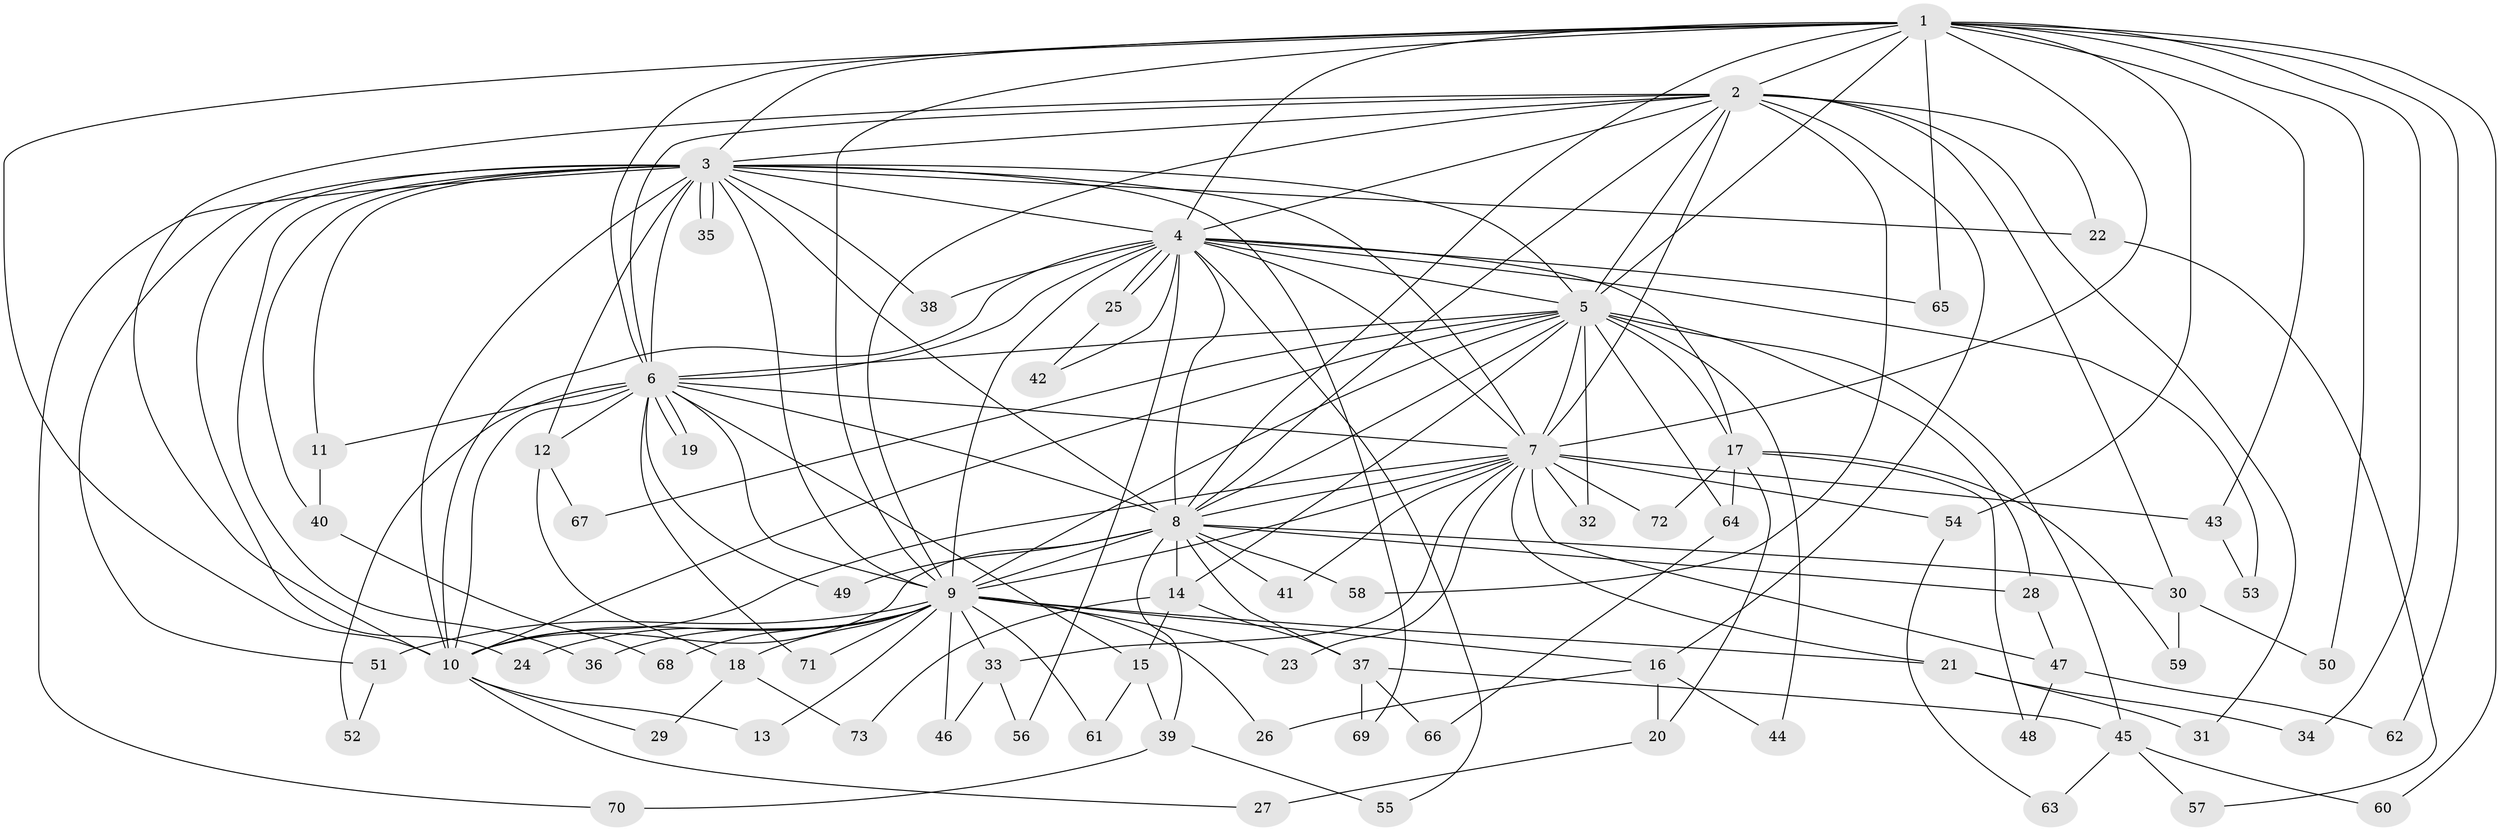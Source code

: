 // Generated by graph-tools (version 1.1) at 2025/13/03/09/25 04:13:50]
// undirected, 73 vertices, 171 edges
graph export_dot {
graph [start="1"]
  node [color=gray90,style=filled];
  1;
  2;
  3;
  4;
  5;
  6;
  7;
  8;
  9;
  10;
  11;
  12;
  13;
  14;
  15;
  16;
  17;
  18;
  19;
  20;
  21;
  22;
  23;
  24;
  25;
  26;
  27;
  28;
  29;
  30;
  31;
  32;
  33;
  34;
  35;
  36;
  37;
  38;
  39;
  40;
  41;
  42;
  43;
  44;
  45;
  46;
  47;
  48;
  49;
  50;
  51;
  52;
  53;
  54;
  55;
  56;
  57;
  58;
  59;
  60;
  61;
  62;
  63;
  64;
  65;
  66;
  67;
  68;
  69;
  70;
  71;
  72;
  73;
  1 -- 2;
  1 -- 3;
  1 -- 4;
  1 -- 5;
  1 -- 6;
  1 -- 7;
  1 -- 8;
  1 -- 9;
  1 -- 10;
  1 -- 34;
  1 -- 43;
  1 -- 50;
  1 -- 54;
  1 -- 60;
  1 -- 62;
  1 -- 65;
  2 -- 3;
  2 -- 4;
  2 -- 5;
  2 -- 6;
  2 -- 7;
  2 -- 8;
  2 -- 9;
  2 -- 10;
  2 -- 16;
  2 -- 22;
  2 -- 30;
  2 -- 31;
  2 -- 58;
  3 -- 4;
  3 -- 5;
  3 -- 6;
  3 -- 7;
  3 -- 8;
  3 -- 9;
  3 -- 10;
  3 -- 11;
  3 -- 12;
  3 -- 22;
  3 -- 24;
  3 -- 35;
  3 -- 35;
  3 -- 36;
  3 -- 38;
  3 -- 40;
  3 -- 51;
  3 -- 69;
  3 -- 70;
  4 -- 5;
  4 -- 6;
  4 -- 7;
  4 -- 8;
  4 -- 9;
  4 -- 10;
  4 -- 17;
  4 -- 25;
  4 -- 25;
  4 -- 38;
  4 -- 42;
  4 -- 53;
  4 -- 55;
  4 -- 56;
  4 -- 65;
  5 -- 6;
  5 -- 7;
  5 -- 8;
  5 -- 9;
  5 -- 10;
  5 -- 14;
  5 -- 17;
  5 -- 28;
  5 -- 32;
  5 -- 44;
  5 -- 45;
  5 -- 64;
  5 -- 67;
  6 -- 7;
  6 -- 8;
  6 -- 9;
  6 -- 10;
  6 -- 11;
  6 -- 12;
  6 -- 15;
  6 -- 19;
  6 -- 19;
  6 -- 49;
  6 -- 52;
  6 -- 71;
  7 -- 8;
  7 -- 9;
  7 -- 10;
  7 -- 21;
  7 -- 23;
  7 -- 32;
  7 -- 33;
  7 -- 41;
  7 -- 43;
  7 -- 47;
  7 -- 54;
  7 -- 72;
  8 -- 9;
  8 -- 10;
  8 -- 14;
  8 -- 28;
  8 -- 30;
  8 -- 37;
  8 -- 39;
  8 -- 41;
  8 -- 49;
  8 -- 58;
  9 -- 10;
  9 -- 13;
  9 -- 16;
  9 -- 18;
  9 -- 21;
  9 -- 23;
  9 -- 24;
  9 -- 26;
  9 -- 33;
  9 -- 36;
  9 -- 46;
  9 -- 51;
  9 -- 61;
  9 -- 68;
  9 -- 71;
  10 -- 13;
  10 -- 27;
  10 -- 29;
  11 -- 40;
  12 -- 18;
  12 -- 67;
  14 -- 15;
  14 -- 37;
  14 -- 73;
  15 -- 39;
  15 -- 61;
  16 -- 20;
  16 -- 26;
  16 -- 44;
  17 -- 20;
  17 -- 48;
  17 -- 59;
  17 -- 64;
  17 -- 72;
  18 -- 29;
  18 -- 73;
  20 -- 27;
  21 -- 31;
  21 -- 34;
  22 -- 57;
  25 -- 42;
  28 -- 47;
  30 -- 50;
  30 -- 59;
  33 -- 46;
  33 -- 56;
  37 -- 45;
  37 -- 66;
  37 -- 69;
  39 -- 55;
  39 -- 70;
  40 -- 68;
  43 -- 53;
  45 -- 57;
  45 -- 60;
  45 -- 63;
  47 -- 48;
  47 -- 62;
  51 -- 52;
  54 -- 63;
  64 -- 66;
}

